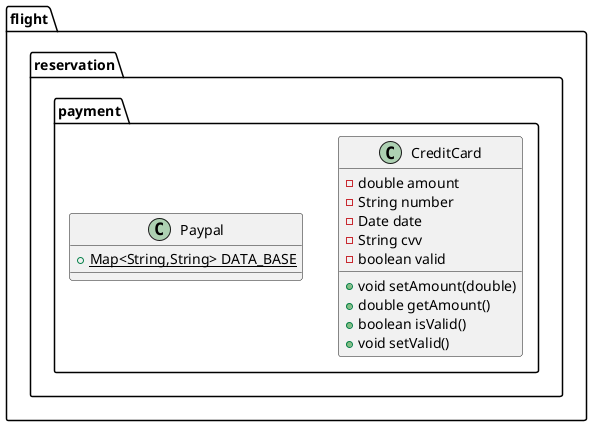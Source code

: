 @startuml
class flight.reservation.payment.CreditCard {
- double amount
- String number
- Date date
- String cvv
- boolean valid
+ void setAmount(double)
+ double getAmount()
+ boolean isValid()
+ void setValid()
}


class flight.reservation.payment.Paypal {
+ {static} Map<String,String> DATA_BASE
}

@enduml
